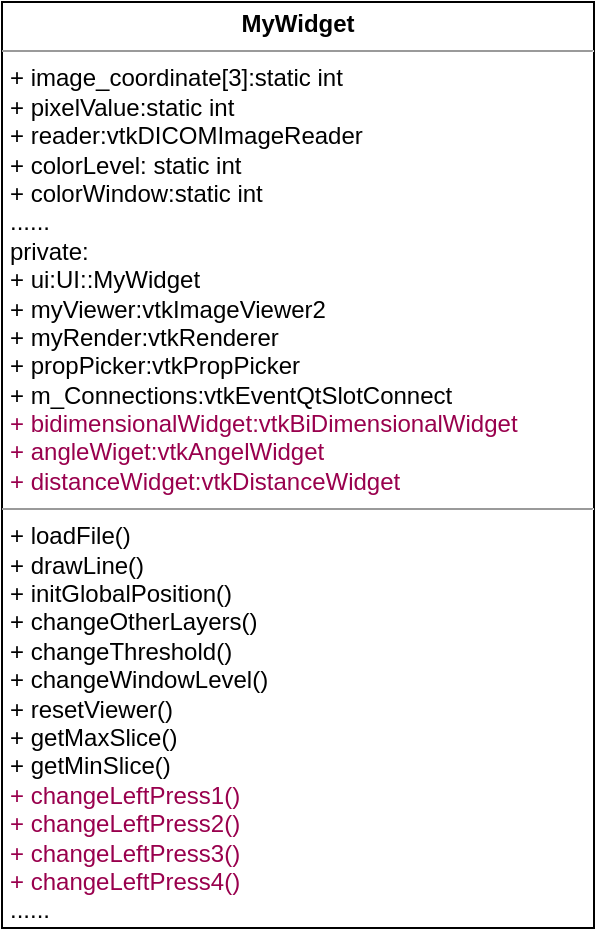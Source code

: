 <mxfile version="22.0.8" type="github">
  <diagram name="第 1 页" id="AAVfhh5An1lOd8FpcZbO">
    <mxGraphModel dx="1450" dy="572" grid="0" gridSize="10" guides="1" tooltips="1" connect="1" arrows="1" fold="1" page="0" pageScale="1" pageWidth="827" pageHeight="1169" math="0" shadow="0">
      <root>
        <mxCell id="0" />
        <mxCell id="1" parent="0" />
        <mxCell id="6L0aBPEuvV6lzWg7zA4t-1" value="&lt;p style=&quot;margin:0px;margin-top:4px;text-align:center;&quot;&gt;&lt;b&gt;MyWidget&lt;/b&gt;&lt;/p&gt;&lt;hr size=&quot;1&quot;&gt;&lt;p style=&quot;margin:0px;margin-left:4px;&quot;&gt;&lt;span style=&quot;background-color: initial;&quot;&gt;+ image_coordinate[3]:static int&lt;/span&gt;&lt;br&gt;&lt;/p&gt;&lt;p style=&quot;margin:0px;margin-left:4px;&quot;&gt;+&amp;nbsp;pixelValue:static int&lt;/p&gt;&lt;p style=&quot;margin:0px;margin-left:4px;&quot;&gt;+ reader:vtkDICOMImageReader&lt;/p&gt;&lt;p style=&quot;margin:0px;margin-left:4px;&quot;&gt;+&amp;nbsp;colorLevel: static int&amp;nbsp;&lt;/p&gt;&lt;p style=&quot;margin:0px;margin-left:4px;&quot;&gt;+&amp;nbsp;colorWindow:static int&lt;/p&gt;&lt;p style=&quot;margin:0px;margin-left:4px;&quot;&gt;......&lt;/p&gt;&lt;p style=&quot;margin:0px;margin-left:4px;&quot;&gt;private:&lt;/p&gt;&lt;p style=&quot;margin:0px;margin-left:4px;&quot;&gt;+ ui:UI::MyWidget&lt;br&gt;&lt;/p&gt;&lt;p style=&quot;margin:0px;margin-left:4px;&quot;&gt;+&amp;nbsp;myViewer:vtkImageViewer2&lt;/p&gt;&lt;p style=&quot;margin:0px;margin-left:4px;&quot;&gt;+&amp;nbsp;myRender:vtkRenderer&lt;/p&gt;&lt;p style=&quot;margin:0px;margin-left:4px;&quot;&gt;+ propPicker:vtkPropPicker&lt;/p&gt;&lt;p style=&quot;margin:0px;margin-left:4px;&quot;&gt;+&amp;nbsp;m_Connections:vtkEventQtSlotConnect&lt;/p&gt;&lt;p style=&quot;margin:0px;margin-left:4px;&quot;&gt;&lt;font color=&quot;#99004d&quot;&gt;+&amp;nbsp;bidimensionalWidget:vtkBiDimensionalWidget&lt;/font&gt;&lt;/p&gt;&lt;p style=&quot;margin:0px;margin-left:4px;&quot;&gt;&lt;font color=&quot;#99004d&quot;&gt;+&amp;nbsp;angleWiget:vtkAngelWidget&lt;/font&gt;&lt;/p&gt;&lt;p style=&quot;margin:0px;margin-left:4px;&quot;&gt;&lt;font color=&quot;#99004d&quot;&gt;+&amp;nbsp;distanceWidget:vtkDistanceWidget&lt;/font&gt;&lt;/p&gt;&lt;hr size=&quot;1&quot;&gt;&lt;p style=&quot;margin:0px;margin-left:4px;&quot;&gt;+ loadFile()&lt;/p&gt;&lt;p style=&quot;margin:0px;margin-left:4px;&quot;&gt;+&amp;nbsp;drawLine()&lt;/p&gt;&lt;p style=&quot;margin:0px;margin-left:4px;&quot;&gt;+ initGlobalPosition()&lt;/p&gt;&lt;p style=&quot;margin:0px;margin-left:4px;&quot;&gt;+ changeOtherLayers()&lt;br&gt;&lt;/p&gt;&lt;p style=&quot;margin:0px;margin-left:4px;&quot;&gt;+&amp;nbsp;changeThreshold()&lt;/p&gt;&lt;p style=&quot;margin:0px;margin-left:4px;&quot;&gt;+ changeWindowLevel()&lt;/p&gt;&lt;p style=&quot;margin:0px;margin-left:4px;&quot;&gt;+&amp;nbsp;resetViewer()&lt;/p&gt;&lt;p style=&quot;margin:0px;margin-left:4px;&quot;&gt;+&amp;nbsp;getMaxSlice()&lt;/p&gt;&lt;p style=&quot;margin:0px;margin-left:4px;&quot;&gt;+&amp;nbsp;getMinSlice()&lt;/p&gt;&lt;p style=&quot;margin:0px;margin-left:4px;&quot;&gt;&lt;font color=&quot;#99004d&quot;&gt;+&amp;nbsp;changeLeftPress1()&lt;/font&gt;&lt;/p&gt;&lt;p style=&quot;margin:0px;margin-left:4px;&quot;&gt;&lt;font color=&quot;#99004d&quot;&gt;+ changeLeftPress2()&lt;/font&gt;&lt;/p&gt;&lt;p style=&quot;margin:0px;margin-left:4px;&quot;&gt;&lt;font color=&quot;#99004d&quot;&gt;+&amp;nbsp;changeLeftPress3()&lt;/font&gt;&lt;/p&gt;&lt;p style=&quot;margin:0px;margin-left:4px;&quot;&gt;&lt;font color=&quot;#99004d&quot;&gt;+&amp;nbsp;changeLeftPress4()&lt;/font&gt;&lt;/p&gt;&lt;p style=&quot;margin:0px;margin-left:4px;&quot;&gt;......&lt;/p&gt;&lt;p style=&quot;margin:0px;margin-left:4px;&quot;&gt;&lt;br&gt;&lt;/p&gt;&lt;p style=&quot;margin:0px;margin-left:4px;&quot;&gt;&lt;br&gt;&lt;/p&gt;&lt;p style=&quot;margin:0px;margin-left:4px;&quot;&gt;&lt;br&gt;&lt;/p&gt;&lt;p style=&quot;margin:0px;margin-left:4px;&quot;&gt;&lt;br&gt;&lt;/p&gt;&lt;p style=&quot;margin:0px;margin-left:4px;&quot;&gt;&lt;br&gt;&lt;/p&gt;&lt;p style=&quot;margin:0px;margin-left:4px;&quot;&gt;&lt;br&gt;&lt;/p&gt;&lt;p style=&quot;margin:0px;margin-left:4px;&quot;&gt;&lt;br&gt;&lt;/p&gt;" style="verticalAlign=top;align=left;overflow=fill;fontSize=12;fontFamily=Helvetica;html=1;whiteSpace=wrap;" vertex="1" parent="1">
          <mxGeometry x="-15" y="11" width="296" height="463" as="geometry" />
        </mxCell>
      </root>
    </mxGraphModel>
  </diagram>
</mxfile>
